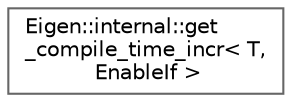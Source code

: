 digraph "Graphical Class Hierarchy"
{
 // LATEX_PDF_SIZE
  bgcolor="transparent";
  edge [fontname=Helvetica,fontsize=10,labelfontname=Helvetica,labelfontsize=10];
  node [fontname=Helvetica,fontsize=10,shape=box,height=0.2,width=0.4];
  rankdir="LR";
  Node0 [id="Node000000",label="Eigen::internal::get\l_compile_time_incr\< T,\l EnableIf \>",height=0.2,width=0.4,color="grey40", fillcolor="white", style="filled",URL="$structEigen_1_1internal_1_1get__compile__time__incr.html",tooltip=" "];
}
